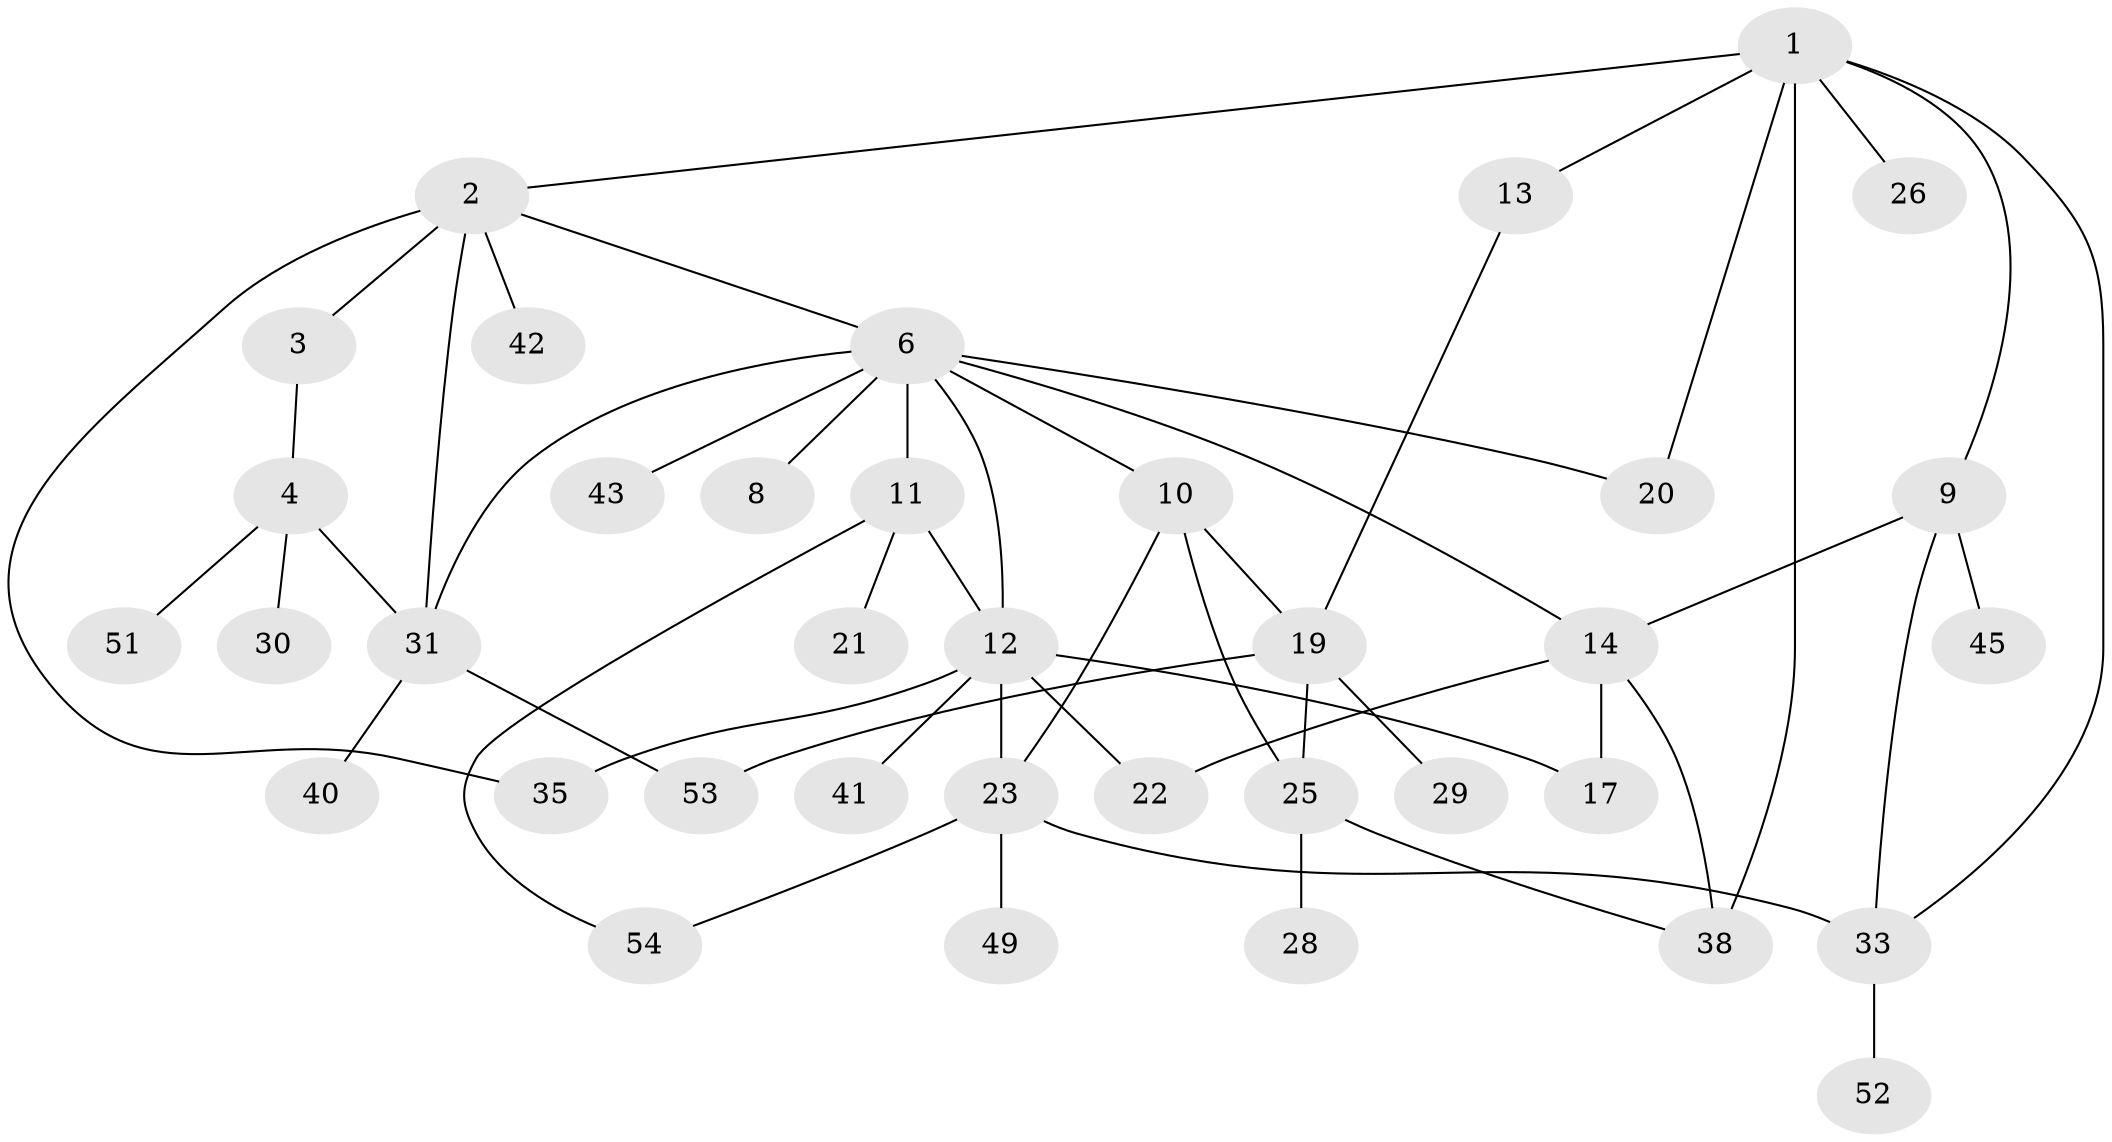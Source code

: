 // Generated by graph-tools (version 1.1) at 2025/23/03/03/25 07:23:33]
// undirected, 37 vertices, 53 edges
graph export_dot {
graph [start="1"]
  node [color=gray90,style=filled];
  1 [super="+15"];
  2 [super="+27"];
  3;
  4 [super="+5"];
  6 [super="+7"];
  8;
  9 [super="+39"];
  10 [super="+18"];
  11;
  12 [super="+24"];
  13;
  14 [super="+16"];
  17 [super="+47"];
  19 [super="+46"];
  20;
  21 [super="+44"];
  22;
  23 [super="+34"];
  25;
  26;
  28 [super="+37"];
  29;
  30;
  31 [super="+32"];
  33 [super="+50"];
  35 [super="+36"];
  38 [super="+48"];
  40;
  41;
  42;
  43;
  45;
  49;
  51;
  52;
  53;
  54;
  1 -- 2;
  1 -- 9;
  1 -- 13;
  1 -- 20;
  1 -- 38;
  1 -- 26;
  1 -- 33;
  2 -- 3;
  2 -- 6;
  2 -- 42;
  2 -- 31;
  2 -- 35;
  3 -- 4;
  4 -- 30;
  4 -- 31;
  4 -- 51;
  6 -- 11;
  6 -- 12;
  6 -- 20;
  6 -- 8;
  6 -- 10;
  6 -- 43;
  6 -- 14;
  6 -- 31;
  9 -- 33;
  9 -- 45;
  9 -- 14;
  10 -- 25;
  10 -- 23;
  10 -- 19;
  11 -- 21;
  11 -- 54;
  11 -- 12;
  12 -- 23;
  12 -- 41;
  12 -- 17;
  12 -- 35;
  12 -- 22;
  13 -- 19;
  14 -- 17 [weight=2];
  14 -- 22;
  14 -- 38;
  19 -- 29;
  19 -- 25;
  19 -- 53;
  23 -- 49;
  23 -- 54;
  23 -- 33;
  25 -- 28;
  25 -- 38;
  31 -- 40;
  31 -- 53;
  33 -- 52;
}
